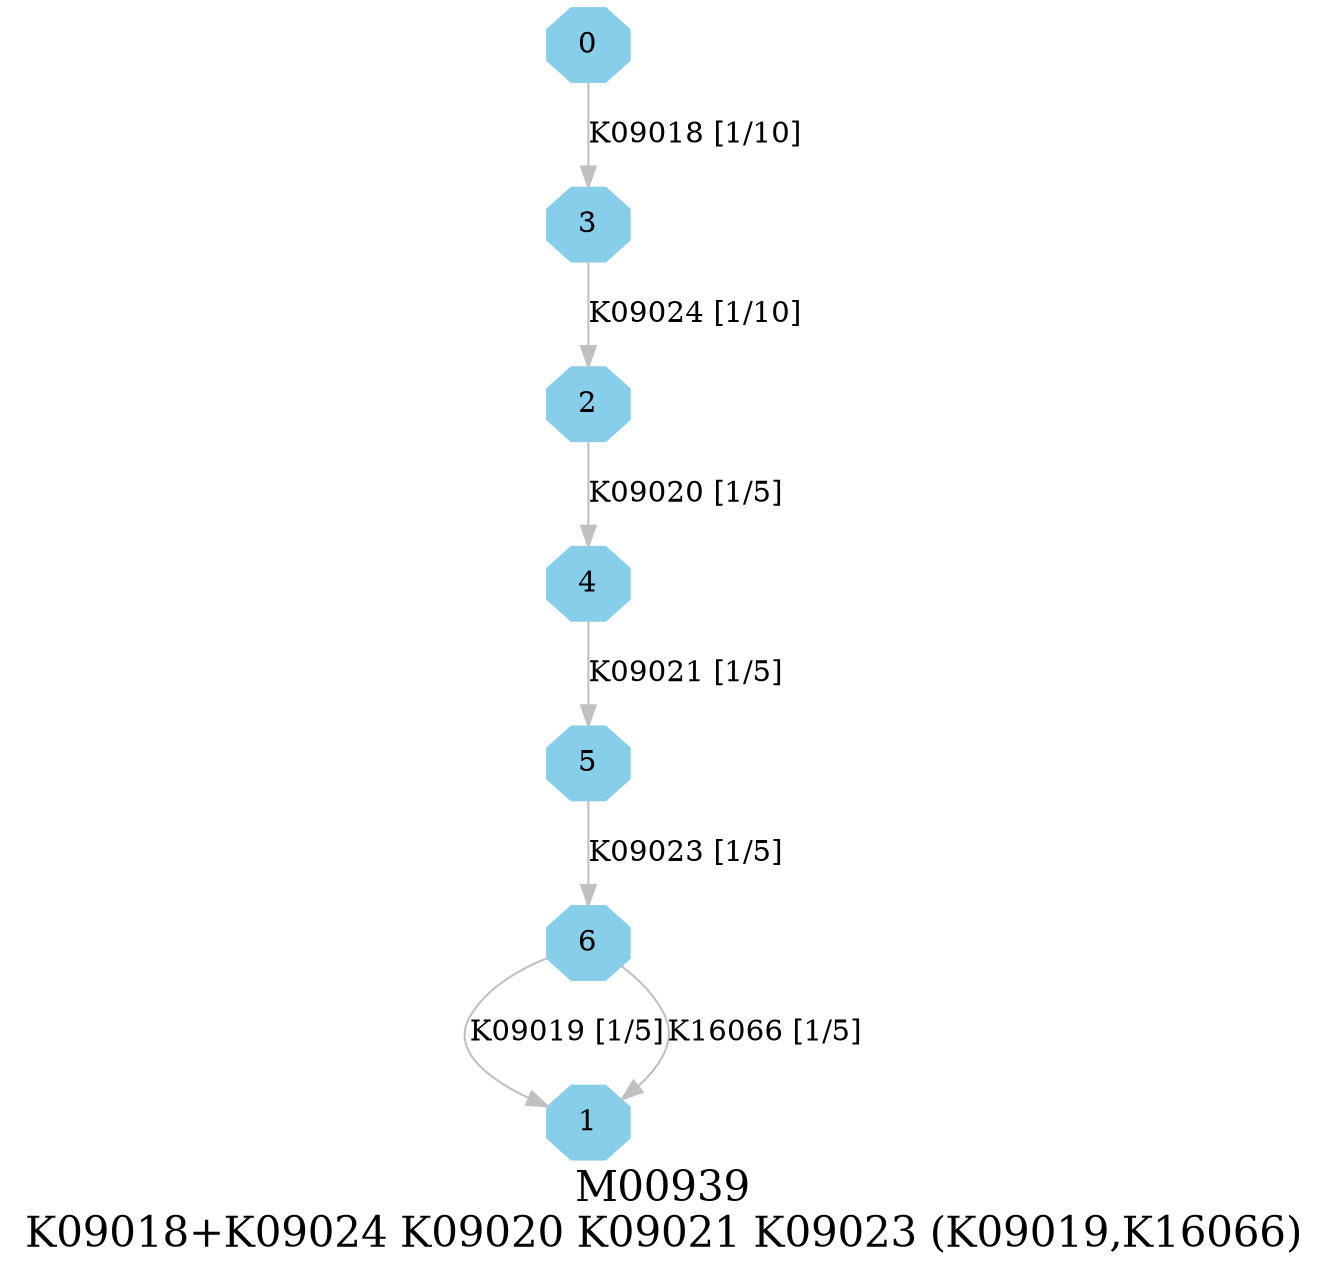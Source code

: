 digraph G {
graph [label="M00939
K09018+K09024 K09020 K09021 K09023 (K09019,K16066)",fontsize=20];
node [shape=box,style=filled];
edge [len=3,color=grey];
{node [width=.3,height=.3,shape=octagon,style=filled,color=skyblue] 0 1 2 3 4 5 6 }
0 -> 3 [label="K09018 [1/10]"];
2 -> 4 [label="K09020 [1/5]"];
3 -> 2 [label="K09024 [1/10]"];
4 -> 5 [label="K09021 [1/5]"];
5 -> 6 [label="K09023 [1/5]"];
6 -> 1 [label="K09019 [1/5]"];
6 -> 1 [label="K16066 [1/5]"];
}